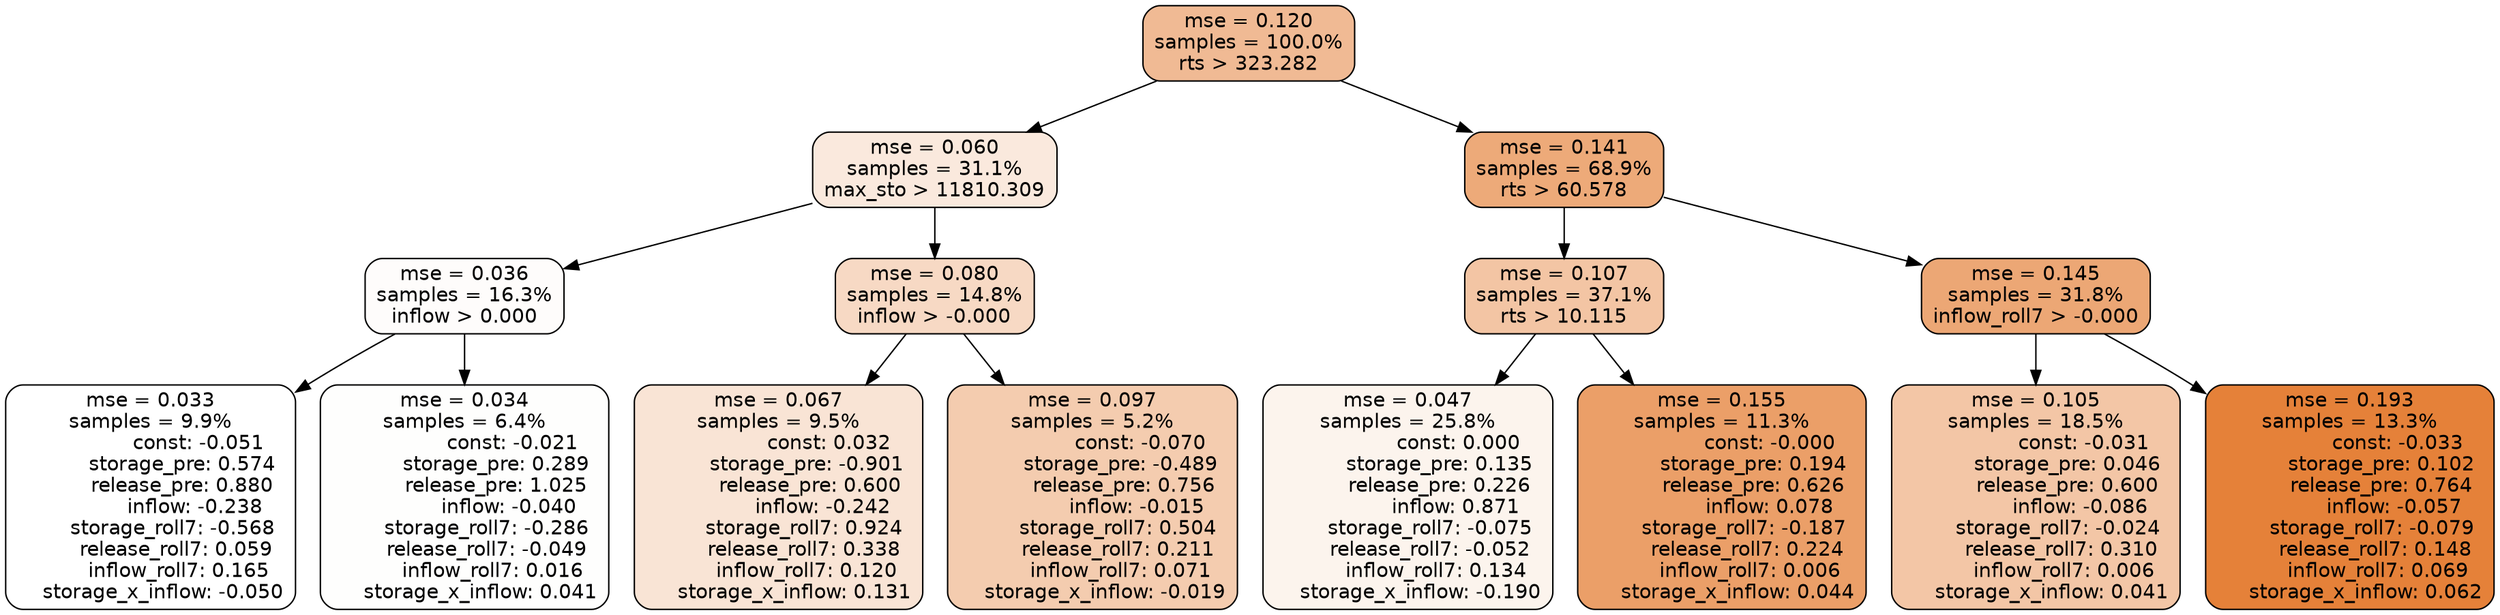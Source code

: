 digraph tree {
node [shape=rectangle, style="filled, rounded", color="black", fontname=helvetica] ;
edge [fontname=helvetica] ;
	"0" [label="mse = 0.120
samples = 100.0%
rts > 323.282", fillcolor="#f0ba94"]
	"8" [label="mse = 0.060
samples = 31.1%
max_sto > 11810.309", fillcolor="#fae9dd"]
	"1" [label="mse = 0.141
samples = 68.9%
rts > 60.578", fillcolor="#edaa79"]
	"9" [label="mse = 0.036
samples = 16.3%
inflow > 0.000", fillcolor="#fefcfb"]
	"12" [label="mse = 0.080
samples = 14.8%
inflow > -0.000", fillcolor="#f7d9c4"]
	"2" [label="mse = 0.107
samples = 37.1%
rts > 10.115", fillcolor="#f3c5a4"]
	"5" [label="mse = 0.145
samples = 31.8%
inflow_roll7 > -0.000", fillcolor="#eca775"]
	"10" [label="mse = 0.033
samples = 9.9%
               const: -0.051
          storage_pre: 0.574
          release_pre: 0.880
              inflow: -0.238
       storage_roll7: -0.568
        release_roll7: 0.059
         inflow_roll7: 0.165
    storage_x_inflow: -0.050", fillcolor="#ffffff"]
	"11" [label="mse = 0.034
samples = 6.4%
               const: -0.021
          storage_pre: 0.289
          release_pre: 1.025
              inflow: -0.040
       storage_roll7: -0.286
       release_roll7: -0.049
         inflow_roll7: 0.016
     storage_x_inflow: 0.041", fillcolor="#fefefd"]
	"13" [label="mse = 0.067
samples = 9.5%
                const: 0.032
         storage_pre: -0.901
          release_pre: 0.600
              inflow: -0.242
        storage_roll7: 0.924
        release_roll7: 0.338
         inflow_roll7: 0.120
     storage_x_inflow: 0.131", fillcolor="#f9e4d5"]
	"14" [label="mse = 0.097
samples = 5.2%
               const: -0.070
         storage_pre: -0.489
          release_pre: 0.756
              inflow: -0.015
        storage_roll7: 0.504
        release_roll7: 0.211
         inflow_roll7: 0.071
    storage_x_inflow: -0.019", fillcolor="#f4ccaf"]
	"3" [label="mse = 0.047
samples = 25.8%
                const: 0.000
          storage_pre: 0.135
          release_pre: 0.226
               inflow: 0.871
       storage_roll7: -0.075
       release_roll7: -0.052
         inflow_roll7: 0.134
    storage_x_inflow: -0.190", fillcolor="#fcf4ed"]
	"4" [label="mse = 0.155
samples = 11.3%
               const: -0.000
          storage_pre: 0.194
          release_pre: 0.626
               inflow: 0.078
       storage_roll7: -0.187
        release_roll7: 0.224
         inflow_roll7: 0.006
     storage_x_inflow: 0.044", fillcolor="#eb9f68"]
	"6" [label="mse = 0.105
samples = 18.5%
               const: -0.031
          storage_pre: 0.046
          release_pre: 0.600
              inflow: -0.086
       storage_roll7: -0.024
        release_roll7: 0.310
         inflow_roll7: 0.006
     storage_x_inflow: 0.041", fillcolor="#f3c6a6"]
	"7" [label="mse = 0.193
samples = 13.3%
               const: -0.033
          storage_pre: 0.102
          release_pre: 0.764
              inflow: -0.057
       storage_roll7: -0.079
        release_roll7: 0.148
         inflow_roll7: 0.069
     storage_x_inflow: 0.062", fillcolor="#e58139"]

	"0" -> "1"
	"0" -> "8"
	"8" -> "9"
	"8" -> "12"
	"1" -> "2"
	"1" -> "5"
	"9" -> "10"
	"9" -> "11"
	"12" -> "13"
	"12" -> "14"
	"2" -> "3"
	"2" -> "4"
	"5" -> "6"
	"5" -> "7"
}